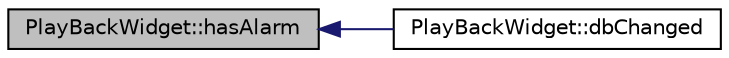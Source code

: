 digraph "PlayBackWidget::hasAlarm"
{
  edge [fontname="Helvetica",fontsize="10",labelfontname="Helvetica",labelfontsize="10"];
  node [fontname="Helvetica",fontsize="10",shape=record];
  rankdir="LR";
  Node18 [label="PlayBackWidget::hasAlarm",height=0.2,width=0.4,color="black", fillcolor="grey75", style="filled", fontcolor="black"];
  Node18 -> Node19 [dir="back",color="midnightblue",fontsize="10",style="solid"];
  Node19 [label="PlayBackWidget::dbChanged",height=0.2,width=0.4,color="black", fillcolor="white", style="filled",URL="$class_play_back_widget.html#a4592fd5be9f975544be77a7263d4face"];
}
